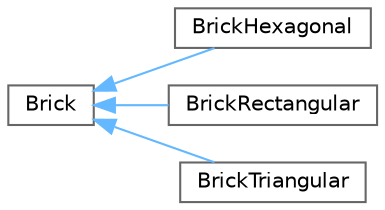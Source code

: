 digraph "Graphical Class Hierarchy"
{
 // INTERACTIVE_SVG=YES
 // LATEX_PDF_SIZE
  bgcolor="transparent";
  edge [fontname=Helvetica,fontsize=10,labelfontname=Helvetica,labelfontsize=10];
  node [fontname=Helvetica,fontsize=10,shape=box,height=0.2,width=0.4];
  rankdir="LR";
  Node0 [label="Brick",height=0.2,width=0.4,color="grey40", fillcolor="white", style="filled",URL="$classBrick.html",tooltip="Represents a brick in the game."];
  Node0 -> Node1 [dir="back",color="steelblue1",style="solid"];
  Node1 [label="BrickHexagonal",height=0.2,width=0.4,color="grey40", fillcolor="white", style="filled",URL="$classBrickHexagonal.html",tooltip="Represents a hexagonal brick."];
  Node0 -> Node2 [dir="back",color="steelblue1",style="solid"];
  Node2 [label="BrickRectangular",height=0.2,width=0.4,color="grey40", fillcolor="white", style="filled",URL="$classBrickRectangular.html",tooltip="Represents a rectangular brick."];
  Node0 -> Node3 [dir="back",color="steelblue1",style="solid"];
  Node3 [label="BrickTriangular",height=0.2,width=0.4,color="grey40", fillcolor="white", style="filled",URL="$classBrickTriangular.html",tooltip="Represents a triangular brick."];
}
